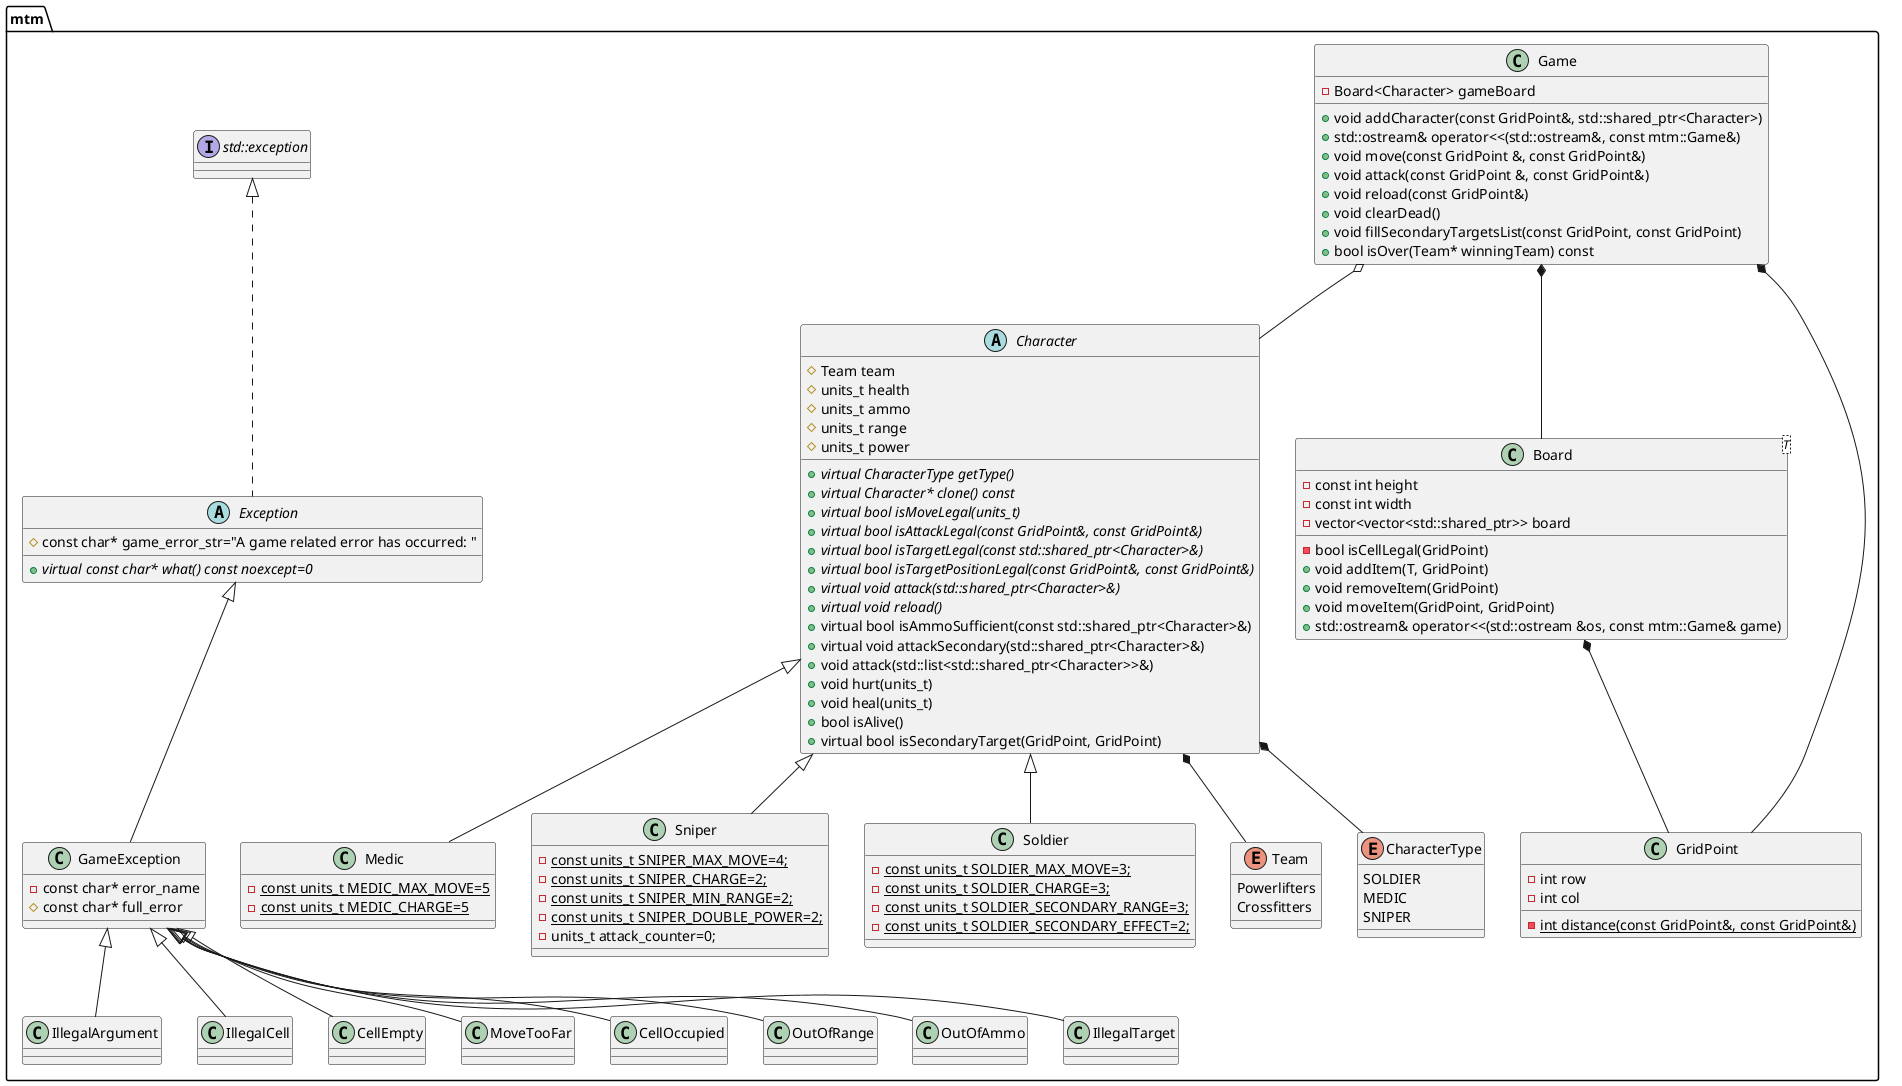 @startuml
namespace mtm{
abstract class Character{
    #Team team
    #units_t health
    #units_t ammo
    #units_t range
    #units_t power
    +{abstract} virtual CharacterType getType()
    +{abstract} virtual Character* clone() const
    +{abstract} virtual bool isMoveLegal(units_t)
    +{abstract} virtual bool isAttackLegal(const GridPoint&, const GridPoint&)
    +{abstract} virtual bool isTargetLegal(const std::shared_ptr<Character>&)
    +{abstract} virtual bool isTargetPositionLegal(const GridPoint&, const GridPoint&)
    +{abstract} virtual void attack(std::shared_ptr<Character>&)
    +{abstract} virtual void reload()
    +virtual bool isAmmoSufficient(const std::shared_ptr<Character>&)
    +virtual void attackSecondary(std::shared_ptr<Character>&)
    +void attack(std::list<std::shared_ptr<Character>>&)
    +void hurt(units_t)
    +void heal(units_t)
    +bool isAlive()
    +virtual bool isSecondaryTarget(GridPoint, GridPoint)
}
class Medic extends Character{
	-{static} const units_t MEDIC_MAX_MOVE=5
	-{static} const units_t MEDIC_CHARGE=5
}
class Sniper extends Character{
    -{static} const units_t SNIPER_MAX_MOVE=4;
    -{static} const units_t SNIPER_CHARGE=2;
    -{static} const units_t SNIPER_MIN_RANGE=2;
    -{static} const units_t SNIPER_DOUBLE_POWER=2;
    -units_t attack_counter=0;
}
class Soldier extends Character{
    -{static} const units_t SOLDIER_MAX_MOVE=3;
    -{static} const units_t SOLDIER_CHARGE=3;
    -{static} const units_t SOLDIER_SECONDARY_RANGE=3;
    -{static} const units_t SOLDIER_SECONDARY_EFFECT=2;
}
class Game{
    -Board<Character> gameBoard
    +void addCharacter(const GridPoint&, std::shared_ptr<Character>)
    +std::ostream& operator<<(std::ostream&, const mtm::Game&)
    +void move(const GridPoint &, const GridPoint&)
    +void attack(const GridPoint &, const GridPoint&)
    +void reload(const GridPoint&)
    +void clearDead()
    +void fillSecondaryTargetsList(const GridPoint, const GridPoint)
    +bool isOver(Team* winningTeam) const
}
class Board<T>{
    -const int height
    -const int width
    -vector<vector<std::shared_ptr>> board
    -bool isCellLegal(GridPoint)
    +void addItem(T, GridPoint)
    +void removeItem(GridPoint)
    +void moveItem(GridPoint, GridPoint)
    +std::ostream& operator<<(std::ostream &os, const mtm::Game& game)
}
class GridPoint{
    -int row
    -int col
    -{static} int distance(const GridPoint&, const GridPoint&)
}
enum Team {
    Powerlifters
    Crossfitters
}
enum CharacterType {
	SOLDIER
	MEDIC
	SNIPER
}
abstract class Exception implements std::exception {
    #const char* game_error_str="A game related error has occurred: "
    +{abstract} virtual const char* what() const noexcept=0
}
class GameException extends Exception{
    -const char* error_name
    #const char* full_error
}
class IllegalArgument extends GameException{}
class IllegalCell extends GameException{}
class CellEmpty extends GameException{}
class MoveTooFar extends GameException{}
class CellOccupied extends GameException{}
class OutOfRange extends GameException{}
class OutOfAmmo extends GameException{}
class IllegalTarget extends GameException{}
Character *-- CharacterType
Character *-- Team
Game o-- Character
Game *-- Board
Game *-- GridPoint
Board *-- GridPoint
}
@enduml